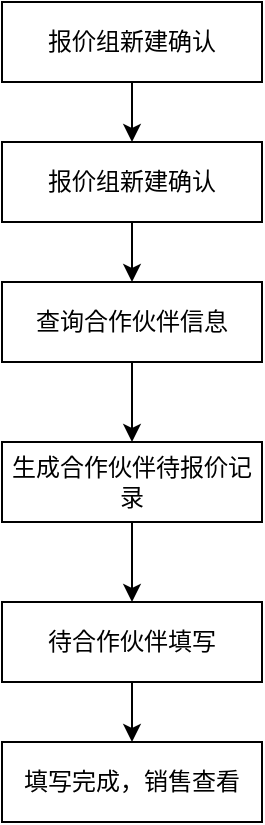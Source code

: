 <mxfile version="20.8.23" type="github">
  <diagram id="C5RBs43oDa-KdzZeNtuy" name="Page-1">
    <mxGraphModel dx="1195" dy="630" grid="1" gridSize="10" guides="1" tooltips="1" connect="1" arrows="1" fold="1" page="1" pageScale="1" pageWidth="1169" pageHeight="1654" math="0" shadow="0">
      <root>
        <mxCell id="WIyWlLk6GJQsqaUBKTNV-0" />
        <mxCell id="WIyWlLk6GJQsqaUBKTNV-1" parent="WIyWlLk6GJQsqaUBKTNV-0" />
        <mxCell id="2IJxs5Urv_wKMsr-iPki-29" value="" style="edgeStyle=orthogonalEdgeStyle;rounded=0;orthogonalLoop=1;jettySize=auto;html=1;" edge="1" parent="WIyWlLk6GJQsqaUBKTNV-1" source="2IJxs5Urv_wKMsr-iPki-20" target="2IJxs5Urv_wKMsr-iPki-26">
          <mxGeometry relative="1" as="geometry" />
        </mxCell>
        <mxCell id="2IJxs5Urv_wKMsr-iPki-20" value="报价组新建确认" style="rounded=0;whiteSpace=wrap;html=1;" vertex="1" parent="WIyWlLk6GJQsqaUBKTNV-1">
          <mxGeometry x="60" y="20" width="130" height="40" as="geometry" />
        </mxCell>
        <mxCell id="2IJxs5Urv_wKMsr-iPki-33" value="" style="edgeStyle=orthogonalEdgeStyle;rounded=0;orthogonalLoop=1;jettySize=auto;html=1;" edge="1" parent="WIyWlLk6GJQsqaUBKTNV-1" source="2IJxs5Urv_wKMsr-iPki-24" target="2IJxs5Urv_wKMsr-iPki-31">
          <mxGeometry relative="1" as="geometry" />
        </mxCell>
        <mxCell id="2IJxs5Urv_wKMsr-iPki-24" value="查询合作伙伴信息" style="rounded=0;whiteSpace=wrap;html=1;" vertex="1" parent="WIyWlLk6GJQsqaUBKTNV-1">
          <mxGeometry x="60" y="160" width="130" height="40" as="geometry" />
        </mxCell>
        <mxCell id="2IJxs5Urv_wKMsr-iPki-30" value="" style="edgeStyle=orthogonalEdgeStyle;rounded=0;orthogonalLoop=1;jettySize=auto;html=1;" edge="1" parent="WIyWlLk6GJQsqaUBKTNV-1" source="2IJxs5Urv_wKMsr-iPki-26" target="2IJxs5Urv_wKMsr-iPki-24">
          <mxGeometry relative="1" as="geometry" />
        </mxCell>
        <mxCell id="2IJxs5Urv_wKMsr-iPki-26" value="报价组新建确认" style="rounded=0;whiteSpace=wrap;html=1;" vertex="1" parent="WIyWlLk6GJQsqaUBKTNV-1">
          <mxGeometry x="60" y="90" width="130" height="40" as="geometry" />
        </mxCell>
        <mxCell id="2IJxs5Urv_wKMsr-iPki-34" value="" style="edgeStyle=orthogonalEdgeStyle;rounded=0;orthogonalLoop=1;jettySize=auto;html=1;" edge="1" parent="WIyWlLk6GJQsqaUBKTNV-1" source="2IJxs5Urv_wKMsr-iPki-31" target="2IJxs5Urv_wKMsr-iPki-32">
          <mxGeometry relative="1" as="geometry" />
        </mxCell>
        <mxCell id="2IJxs5Urv_wKMsr-iPki-31" value="生成合作伙伴待报价记录" style="rounded=0;whiteSpace=wrap;html=1;" vertex="1" parent="WIyWlLk6GJQsqaUBKTNV-1">
          <mxGeometry x="60" y="240" width="130" height="40" as="geometry" />
        </mxCell>
        <mxCell id="2IJxs5Urv_wKMsr-iPki-36" value="" style="edgeStyle=orthogonalEdgeStyle;rounded=0;orthogonalLoop=1;jettySize=auto;html=1;" edge="1" parent="WIyWlLk6GJQsqaUBKTNV-1" source="2IJxs5Urv_wKMsr-iPki-32" target="2IJxs5Urv_wKMsr-iPki-35">
          <mxGeometry relative="1" as="geometry" />
        </mxCell>
        <mxCell id="2IJxs5Urv_wKMsr-iPki-32" value="待合作伙伴填写" style="rounded=0;whiteSpace=wrap;html=1;" vertex="1" parent="WIyWlLk6GJQsqaUBKTNV-1">
          <mxGeometry x="60" y="320" width="130" height="40" as="geometry" />
        </mxCell>
        <mxCell id="2IJxs5Urv_wKMsr-iPki-35" value="填写完成，销售查看" style="rounded=0;whiteSpace=wrap;html=1;" vertex="1" parent="WIyWlLk6GJQsqaUBKTNV-1">
          <mxGeometry x="60" y="390" width="130" height="40" as="geometry" />
        </mxCell>
      </root>
    </mxGraphModel>
  </diagram>
</mxfile>

